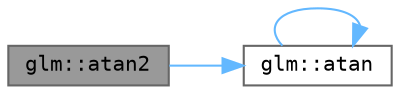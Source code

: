 digraph "glm::atan2"
{
 // LATEX_PDF_SIZE
  bgcolor="transparent";
  edge [fontname=Terminal,fontsize=10,labelfontname=Helvetica,labelfontsize=10];
  node [fontname=Terminal,fontsize=10,shape=box,height=0.2,width=0.4];
  rankdir="LR";
  Node1 [label="glm::atan2",height=0.2,width=0.4,color="gray40", fillcolor="grey60", style="filled", fontcolor="black",tooltip="Arc tangent. Returns an angle whose tangent is y/x. The signs of x and y are used to determine what q..."];
  Node1 -> Node2 [color="steelblue1",style="solid"];
  Node2 [label="glm::atan",height=0.2,width=0.4,color="grey40", fillcolor="white", style="filled",URL="$namespaceglm.html#a29204e55958a4011bfd1a6df7129984b",tooltip=" "];
  Node2 -> Node2 [color="steelblue1",style="solid"];
}
